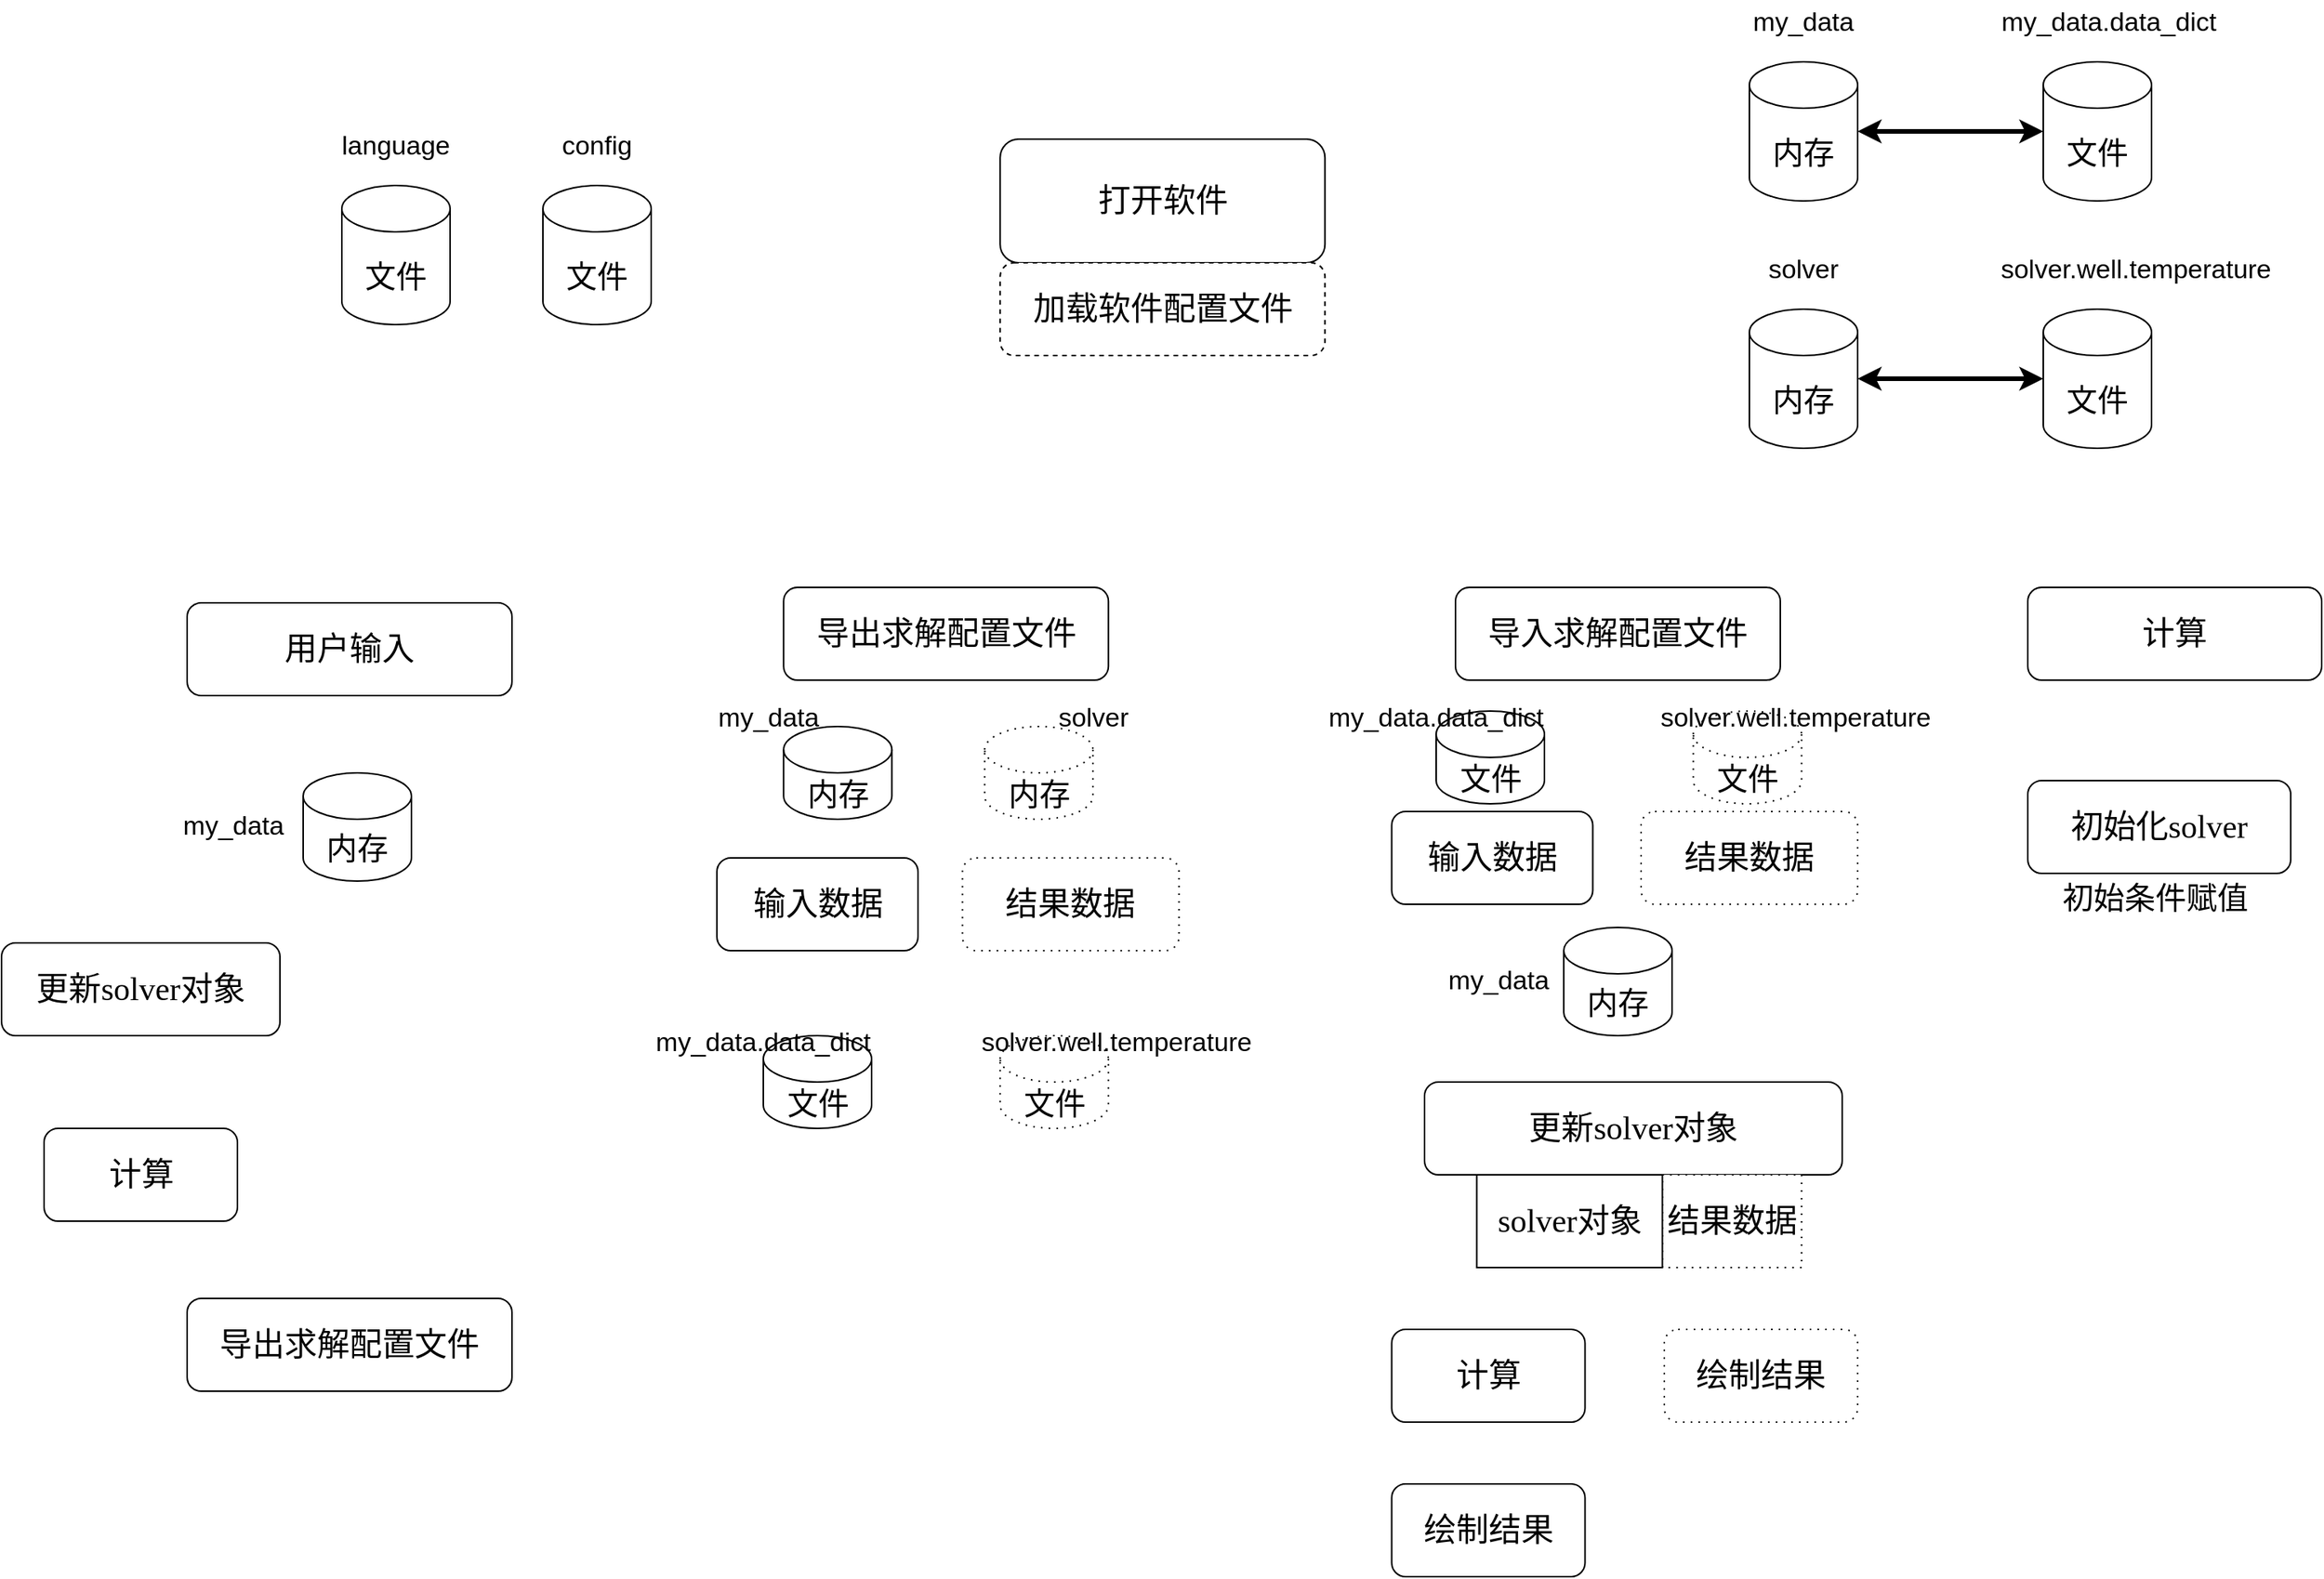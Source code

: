 <mxfile version="24.7.14">
  <diagram name="Page-1" id="74e2e168-ea6b-b213-b513-2b3c1d86103e">
    <mxGraphModel dx="2723" dy="1879" grid="1" gridSize="10" guides="1" tooltips="1" connect="1" arrows="1" fold="1" page="1" pageScale="1" pageWidth="1100" pageHeight="850" background="none" math="0" shadow="0">
      <root>
        <mxCell id="0" />
        <mxCell id="1" parent="0" />
        <mxCell id="77e6c97f196da883-8" value="&lt;font style=&quot;font-size: 21px;&quot;&gt;打开软件&lt;/font&gt;" style="rounded=1;whiteSpace=wrap;html=1;shadow=0;labelBackgroundColor=none;strokeWidth=1;fontFamily=Verdana;fontSize=8;align=center;" parent="1" vertex="1">
          <mxGeometry x="95.62" y="-70" width="210" height="80" as="geometry" />
        </mxCell>
        <mxCell id="QAkqIzvR_jrOlDkK_at3-4" value="&lt;span style=&quot;font-size: 21px;&quot;&gt;加载软件配置文件&lt;/span&gt;" style="rounded=1;whiteSpace=wrap;html=1;shadow=0;labelBackgroundColor=none;strokeWidth=1;fontFamily=Verdana;fontSize=8;align=center;glass=0;dashed=1;" vertex="1" parent="1">
          <mxGeometry x="95.62" y="10" width="210" height="60" as="geometry" />
        </mxCell>
        <mxCell id="QAkqIzvR_jrOlDkK_at3-6" value="&lt;span style=&quot;font-size: 21px;&quot;&gt;导入求解配置文件&lt;/span&gt;" style="rounded=1;whiteSpace=wrap;html=1;shadow=0;labelBackgroundColor=none;strokeWidth=1;fontFamily=Verdana;fontSize=8;align=center;" vertex="1" parent="1">
          <mxGeometry x="390" y="220" width="210" height="60" as="geometry" />
        </mxCell>
        <mxCell id="QAkqIzvR_jrOlDkK_at3-8" value="&lt;span style=&quot;font-size: 21px;&quot;&gt;导出求解配置文件&lt;/span&gt;" style="rounded=1;whiteSpace=wrap;html=1;shadow=0;labelBackgroundColor=none;strokeWidth=1;fontFamily=Verdana;fontSize=8;align=center;" vertex="1" parent="1">
          <mxGeometry x="-44.38" y="220" width="210" height="60" as="geometry" />
        </mxCell>
        <mxCell id="QAkqIzvR_jrOlDkK_at3-9" value="&lt;span style=&quot;font-size: 21px;&quot;&gt;输入数据&lt;/span&gt;" style="rounded=1;whiteSpace=wrap;html=1;shadow=0;labelBackgroundColor=none;strokeWidth=1;fontFamily=Verdana;fontSize=8;align=center;" vertex="1" parent="1">
          <mxGeometry x="348.75" y="365" width="130" height="60" as="geometry" />
        </mxCell>
        <mxCell id="QAkqIzvR_jrOlDkK_at3-10" value="&lt;span style=&quot;font-size: 21px;&quot;&gt;结果数据&lt;/span&gt;" style="rounded=1;whiteSpace=wrap;html=1;shadow=0;labelBackgroundColor=none;strokeWidth=1;fontFamily=Verdana;fontSize=8;align=center;dashed=1;dashPattern=1 4;" vertex="1" parent="1">
          <mxGeometry x="510" y="365" width="140" height="60" as="geometry" />
        </mxCell>
        <mxCell id="QAkqIzvR_jrOlDkK_at3-12" value="&lt;span style=&quot;font-size: 21px;&quot;&gt;更新solver对象&lt;/span&gt;" style="rounded=1;whiteSpace=wrap;html=1;shadow=0;labelBackgroundColor=none;strokeWidth=1;fontFamily=Verdana;fontSize=8;align=center;" vertex="1" parent="1">
          <mxGeometry x="370" y="540" width="270" height="60" as="geometry" />
        </mxCell>
        <mxCell id="QAkqIzvR_jrOlDkK_at3-13" value="&lt;span style=&quot;font-size: 21px;&quot;&gt;计算&lt;/span&gt;" style="rounded=1;whiteSpace=wrap;html=1;shadow=0;labelBackgroundColor=none;strokeWidth=1;fontFamily=Verdana;fontSize=8;align=center;" vertex="1" parent="1">
          <mxGeometry x="348.75" y="700" width="125" height="60" as="geometry" />
        </mxCell>
        <mxCell id="QAkqIzvR_jrOlDkK_at3-14" value="&lt;span style=&quot;font-size: 21px;&quot;&gt;绘制结果&lt;/span&gt;" style="rounded=1;whiteSpace=wrap;html=1;shadow=0;labelBackgroundColor=none;strokeWidth=1;fontFamily=Verdana;fontSize=8;align=center;dashed=1;dashPattern=1 4;" vertex="1" parent="1">
          <mxGeometry x="525" y="700" width="125" height="60" as="geometry" />
        </mxCell>
        <mxCell id="QAkqIzvR_jrOlDkK_at3-16" value="用户输入" style="rounded=1;whiteSpace=wrap;html=1;shadow=0;labelBackgroundColor=none;strokeWidth=1;fontFamily=Verdana;fontSize=21;align=center;" vertex="1" parent="1">
          <mxGeometry x="-430" y="230" width="210" height="60" as="geometry" />
        </mxCell>
        <mxCell id="QAkqIzvR_jrOlDkK_at3-22" style="edgeStyle=orthogonalEdgeStyle;rounded=0;orthogonalLoop=1;jettySize=auto;html=1;exitX=1;exitY=0.5;exitDx=0;exitDy=0;exitPerimeter=0;fontSize=18;targetPerimeterSpacing=0;strokeWidth=3;startArrow=classic;startFill=1;" edge="1" parent="1" source="QAkqIzvR_jrOlDkK_at3-18" target="QAkqIzvR_jrOlDkK_at3-19">
          <mxGeometry relative="1" as="geometry" />
        </mxCell>
        <mxCell id="QAkqIzvR_jrOlDkK_at3-18" value="内存" style="shape=cylinder3;whiteSpace=wrap;html=1;boundedLbl=1;backgroundOutline=1;size=15;fontSize=20;" vertex="1" parent="1">
          <mxGeometry x="580" y="-120" width="70" height="90" as="geometry" />
        </mxCell>
        <mxCell id="QAkqIzvR_jrOlDkK_at3-19" value="文件" style="shape=cylinder3;whiteSpace=wrap;html=1;boundedLbl=1;backgroundOutline=1;size=15;fontSize=20;" vertex="1" parent="1">
          <mxGeometry x="770" y="-120" width="70" height="90" as="geometry" />
        </mxCell>
        <mxCell id="QAkqIzvR_jrOlDkK_at3-20" value="my_data" style="text;html=1;align=center;verticalAlign=middle;whiteSpace=wrap;rounded=0;fontSize=17;" vertex="1" parent="1">
          <mxGeometry x="585" y="-160" width="60" height="30" as="geometry" />
        </mxCell>
        <mxCell id="QAkqIzvR_jrOlDkK_at3-21" value="my_data.data_dict" style="text;html=1;align=center;verticalAlign=middle;whiteSpace=wrap;rounded=0;fontSize=17;" vertex="1" parent="1">
          <mxGeometry x="730" y="-160" width="165" height="30" as="geometry" />
        </mxCell>
        <mxCell id="QAkqIzvR_jrOlDkK_at3-24" style="edgeStyle=orthogonalEdgeStyle;rounded=0;orthogonalLoop=1;jettySize=auto;html=1;exitX=1;exitY=0.5;exitDx=0;exitDy=0;exitPerimeter=0;fontSize=18;targetPerimeterSpacing=0;strokeWidth=3;startArrow=classic;startFill=1;" edge="1" parent="1" source="QAkqIzvR_jrOlDkK_at3-25" target="QAkqIzvR_jrOlDkK_at3-26">
          <mxGeometry relative="1" as="geometry" />
        </mxCell>
        <mxCell id="QAkqIzvR_jrOlDkK_at3-25" value="内存" style="shape=cylinder3;whiteSpace=wrap;html=1;boundedLbl=1;backgroundOutline=1;size=15;fontSize=20;" vertex="1" parent="1">
          <mxGeometry x="580" y="40" width="70" height="90" as="geometry" />
        </mxCell>
        <mxCell id="QAkqIzvR_jrOlDkK_at3-26" value="文件" style="shape=cylinder3;whiteSpace=wrap;html=1;boundedLbl=1;backgroundOutline=1;size=15;fontSize=20;" vertex="1" parent="1">
          <mxGeometry x="770" y="40" width="70" height="90" as="geometry" />
        </mxCell>
        <mxCell id="QAkqIzvR_jrOlDkK_at3-27" value="solver" style="text;html=1;align=center;verticalAlign=middle;whiteSpace=wrap;rounded=0;fontSize=17;" vertex="1" parent="1">
          <mxGeometry x="585" width="60" height="30" as="geometry" />
        </mxCell>
        <mxCell id="QAkqIzvR_jrOlDkK_at3-28" value="solver.well.temperature" style="text;html=1;align=center;verticalAlign=middle;whiteSpace=wrap;rounded=0;fontSize=17;" vertex="1" parent="1">
          <mxGeometry x="730" width="200" height="30" as="geometry" />
        </mxCell>
        <mxCell id="QAkqIzvR_jrOlDkK_at3-32" value="文件" style="shape=cylinder3;whiteSpace=wrap;html=1;boundedLbl=1;backgroundOutline=1;size=15;fontSize=20;" vertex="1" parent="1">
          <mxGeometry x="377.5" y="300" width="70" height="60" as="geometry" />
        </mxCell>
        <mxCell id="QAkqIzvR_jrOlDkK_at3-33" value="内存" style="shape=cylinder3;whiteSpace=wrap;html=1;boundedLbl=1;backgroundOutline=1;size=15;fontSize=20;" vertex="1" parent="1">
          <mxGeometry x="-44.38" y="310" width="70" height="60" as="geometry" />
        </mxCell>
        <mxCell id="QAkqIzvR_jrOlDkK_at3-35" value="&lt;span style=&quot;font-size: 21px;&quot;&gt;更新solver对象&lt;/span&gt;" style="rounded=1;whiteSpace=wrap;html=1;shadow=0;labelBackgroundColor=none;strokeWidth=1;fontFamily=Verdana;fontSize=8;align=center;" vertex="1" parent="1">
          <mxGeometry x="-550" y="450" width="180" height="60" as="geometry" />
        </mxCell>
        <mxCell id="QAkqIzvR_jrOlDkK_at3-36" value="内存" style="shape=cylinder3;whiteSpace=wrap;html=1;boundedLbl=1;backgroundOutline=1;size=15;fontSize=20;" vertex="1" parent="1">
          <mxGeometry x="460" y="440" width="70" height="70" as="geometry" />
        </mxCell>
        <mxCell id="QAkqIzvR_jrOlDkK_at3-37" value="my_data" style="text;html=1;align=center;verticalAlign=middle;whiteSpace=wrap;rounded=0;fontSize=17;" vertex="1" parent="1">
          <mxGeometry x="387.5" y="460" width="60" height="30" as="geometry" />
        </mxCell>
        <mxCell id="QAkqIzvR_jrOlDkK_at3-38" value="内存" style="shape=cylinder3;whiteSpace=wrap;html=1;boundedLbl=1;backgroundOutline=1;size=15;fontSize=20;" vertex="1" parent="1">
          <mxGeometry x="-355" y="340" width="70" height="70" as="geometry" />
        </mxCell>
        <mxCell id="QAkqIzvR_jrOlDkK_at3-39" value="my_data" style="text;html=1;align=center;verticalAlign=middle;whiteSpace=wrap;rounded=0;fontSize=17;" vertex="1" parent="1">
          <mxGeometry x="-430" y="360" width="60" height="30" as="geometry" />
        </mxCell>
        <mxCell id="QAkqIzvR_jrOlDkK_at3-40" value="文件" style="shape=cylinder3;whiteSpace=wrap;html=1;boundedLbl=1;backgroundOutline=1;size=15;fontSize=20;dashed=1;dashPattern=1 4;" vertex="1" parent="1">
          <mxGeometry x="543.75" y="300" width="70" height="60" as="geometry" />
        </mxCell>
        <mxCell id="QAkqIzvR_jrOlDkK_at3-42" value="&lt;span style=&quot;font-size: 21px;&quot;&gt;计算&lt;/span&gt;" style="rounded=1;whiteSpace=wrap;html=1;shadow=0;labelBackgroundColor=none;strokeWidth=1;fontFamily=Verdana;fontSize=8;align=center;" vertex="1" parent="1">
          <mxGeometry x="-522.5" y="570" width="125" height="60" as="geometry" />
        </mxCell>
        <mxCell id="QAkqIzvR_jrOlDkK_at3-43" value="&lt;span style=&quot;font-size: 21px;&quot;&gt;导出求解配置文件&lt;/span&gt;" style="rounded=1;whiteSpace=wrap;html=1;shadow=0;labelBackgroundColor=none;strokeWidth=1;fontFamily=Verdana;fontSize=8;align=center;" vertex="1" parent="1">
          <mxGeometry x="-430" y="680" width="210" height="60" as="geometry" />
        </mxCell>
        <mxCell id="QAkqIzvR_jrOlDkK_at3-44" value="&lt;span style=&quot;font-size: 21px;&quot;&gt;计算&lt;/span&gt;" style="rounded=1;whiteSpace=wrap;html=1;shadow=0;labelBackgroundColor=none;strokeWidth=1;fontFamily=Verdana;fontSize=8;align=center;" vertex="1" parent="1">
          <mxGeometry x="760" y="220" width="190" height="60" as="geometry" />
        </mxCell>
        <mxCell id="QAkqIzvR_jrOlDkK_at3-45" value="内存" style="shape=cylinder3;whiteSpace=wrap;html=1;boundedLbl=1;backgroundOutline=1;size=15;fontSize=20;dashed=1;dashPattern=1 4;" vertex="1" parent="1">
          <mxGeometry x="85.62" y="310" width="70" height="60" as="geometry" />
        </mxCell>
        <mxCell id="QAkqIzvR_jrOlDkK_at3-46" value="my_data.data_dict" style="text;html=1;align=center;verticalAlign=middle;whiteSpace=wrap;rounded=0;fontSize=17;" vertex="1" parent="1">
          <mxGeometry x="295" y="290" width="165" height="30" as="geometry" />
        </mxCell>
        <mxCell id="QAkqIzvR_jrOlDkK_at3-47" value="solver.well.temperature" style="text;html=1;align=center;verticalAlign=middle;whiteSpace=wrap;rounded=0;fontSize=17;" vertex="1" parent="1">
          <mxGeometry x="510" y="290" width="200" height="30" as="geometry" />
        </mxCell>
        <mxCell id="QAkqIzvR_jrOlDkK_at3-48" value="my_data" style="text;html=1;align=center;verticalAlign=middle;whiteSpace=wrap;rounded=0;fontSize=17;" vertex="1" parent="1">
          <mxGeometry x="-84.38" y="290" width="60" height="30" as="geometry" />
        </mxCell>
        <mxCell id="QAkqIzvR_jrOlDkK_at3-49" value="solver" style="text;html=1;align=center;verticalAlign=middle;whiteSpace=wrap;rounded=0;fontSize=17;" vertex="1" parent="1">
          <mxGeometry x="125.62" y="290" width="60" height="30" as="geometry" />
        </mxCell>
        <mxCell id="QAkqIzvR_jrOlDkK_at3-50" value="&lt;span style=&quot;font-size: 21px;&quot;&gt;输入数据&lt;/span&gt;" style="rounded=1;whiteSpace=wrap;html=1;shadow=0;labelBackgroundColor=none;strokeWidth=1;fontFamily=Verdana;fontSize=8;align=center;" vertex="1" parent="1">
          <mxGeometry x="-87.5" y="395" width="130" height="60" as="geometry" />
        </mxCell>
        <mxCell id="QAkqIzvR_jrOlDkK_at3-51" value="&lt;span style=&quot;font-size: 21px;&quot;&gt;结果数据&lt;/span&gt;" style="rounded=1;whiteSpace=wrap;html=1;shadow=0;labelBackgroundColor=none;strokeWidth=1;fontFamily=Verdana;fontSize=8;align=center;dashed=1;dashPattern=1 4;" vertex="1" parent="1">
          <mxGeometry x="71.25" y="395" width="140" height="60" as="geometry" />
        </mxCell>
        <mxCell id="QAkqIzvR_jrOlDkK_at3-52" value="文件" style="shape=cylinder3;whiteSpace=wrap;html=1;boundedLbl=1;backgroundOutline=1;size=15;fontSize=20;" vertex="1" parent="1">
          <mxGeometry x="-57.5" y="510" width="70" height="60" as="geometry" />
        </mxCell>
        <mxCell id="QAkqIzvR_jrOlDkK_at3-53" value="文件" style="shape=cylinder3;whiteSpace=wrap;html=1;boundedLbl=1;backgroundOutline=1;size=15;fontSize=20;dashed=1;dashPattern=1 4;" vertex="1" parent="1">
          <mxGeometry x="95.62" y="510" width="70" height="60" as="geometry" />
        </mxCell>
        <mxCell id="QAkqIzvR_jrOlDkK_at3-54" value="my_data.data_dict" style="text;html=1;align=center;verticalAlign=middle;whiteSpace=wrap;rounded=0;fontSize=17;" vertex="1" parent="1">
          <mxGeometry x="-140" y="500" width="165" height="30" as="geometry" />
        </mxCell>
        <mxCell id="QAkqIzvR_jrOlDkK_at3-55" value="solver.well.temperature" style="text;html=1;align=center;verticalAlign=middle;whiteSpace=wrap;rounded=0;fontSize=17;" vertex="1" parent="1">
          <mxGeometry x="71.25" y="500" width="200" height="30" as="geometry" />
        </mxCell>
        <mxCell id="QAkqIzvR_jrOlDkK_at3-57" value="&lt;span style=&quot;font-size: 21px;&quot;&gt;绘制结果&lt;/span&gt;" style="rounded=1;whiteSpace=wrap;html=1;shadow=0;labelBackgroundColor=none;strokeWidth=1;fontFamily=Verdana;fontSize=8;align=center;" vertex="1" parent="1">
          <mxGeometry x="348.75" y="800" width="125" height="60" as="geometry" />
        </mxCell>
        <mxCell id="QAkqIzvR_jrOlDkK_at3-58" value="&lt;span style=&quot;font-size: 21px;&quot;&gt;结果数据&lt;/span&gt;" style="rounded=1;whiteSpace=wrap;html=1;shadow=0;labelBackgroundColor=none;strokeWidth=1;fontFamily=Verdana;fontSize=8;align=center;dashed=1;dashPattern=1 4;arcSize=0;" vertex="1" parent="1">
          <mxGeometry x="523.75" y="600" width="90" height="60" as="geometry" />
        </mxCell>
        <mxCell id="QAkqIzvR_jrOlDkK_at3-60" value="&lt;span style=&quot;font-size: 21px;&quot;&gt;solver对象&lt;/span&gt;" style="rounded=1;whiteSpace=wrap;html=1;shadow=0;labelBackgroundColor=none;strokeWidth=1;fontFamily=Verdana;fontSize=8;align=center;absoluteArcSize=0;arcSize=0;" vertex="1" parent="1">
          <mxGeometry x="403.75" y="600" width="120" height="60" as="geometry" />
        </mxCell>
        <mxCell id="QAkqIzvR_jrOlDkK_at3-61" value="&lt;span style=&quot;font-size: 21px;&quot;&gt;初始化solver&lt;/span&gt;" style="rounded=1;whiteSpace=wrap;html=1;shadow=0;labelBackgroundColor=none;strokeWidth=1;fontFamily=Verdana;fontSize=8;align=center;" vertex="1" parent="1">
          <mxGeometry x="760" y="345" width="170" height="60" as="geometry" />
        </mxCell>
        <mxCell id="QAkqIzvR_jrOlDkK_at3-62" value="初始条件赋值" style="text;html=1;align=center;verticalAlign=middle;whiteSpace=wrap;rounded=0;fontSize=20;" vertex="1" parent="1">
          <mxGeometry x="760" y="405" width="165" height="30" as="geometry" />
        </mxCell>
        <mxCell id="QAkqIzvR_jrOlDkK_at3-63" value="文件" style="shape=cylinder3;whiteSpace=wrap;html=1;boundedLbl=1;backgroundOutline=1;size=15;fontSize=20;" vertex="1" parent="1">
          <mxGeometry x="-200" y="-40" width="70" height="90" as="geometry" />
        </mxCell>
        <mxCell id="QAkqIzvR_jrOlDkK_at3-64" value="config" style="text;html=1;align=center;verticalAlign=middle;whiteSpace=wrap;rounded=0;fontSize=17;" vertex="1" parent="1">
          <mxGeometry x="-195" y="-80" width="60" height="30" as="geometry" />
        </mxCell>
        <mxCell id="QAkqIzvR_jrOlDkK_at3-65" value="文件" style="shape=cylinder3;whiteSpace=wrap;html=1;boundedLbl=1;backgroundOutline=1;size=15;fontSize=20;" vertex="1" parent="1">
          <mxGeometry x="-330" y="-40" width="70" height="90" as="geometry" />
        </mxCell>
        <mxCell id="QAkqIzvR_jrOlDkK_at3-66" value="language" style="text;html=1;align=center;verticalAlign=middle;whiteSpace=wrap;rounded=0;fontSize=17;" vertex="1" parent="1">
          <mxGeometry x="-325" y="-80" width="60" height="30" as="geometry" />
        </mxCell>
      </root>
    </mxGraphModel>
  </diagram>
</mxfile>
